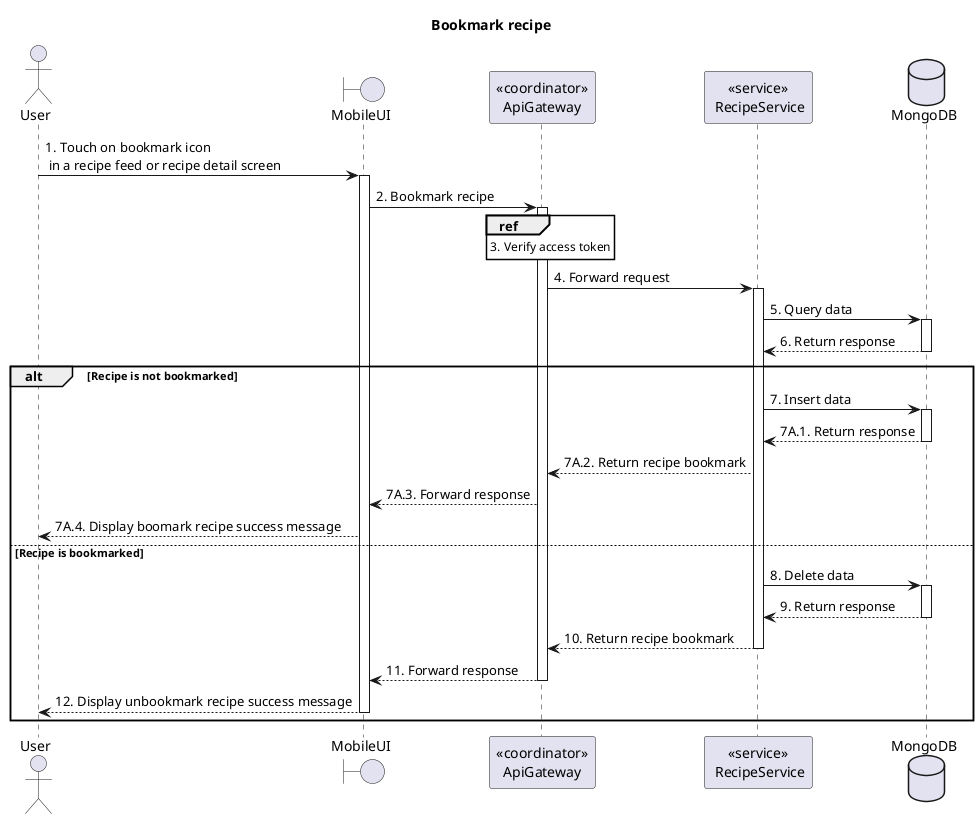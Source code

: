 @startuml Sequence
title "Bookmark recipe"
<style>
  sequenceDiagram {
    reference {
      BackGroundColor white
    }
}
</style>

actor User
boundary MobileUI
participant "<<coordinator>>\nApiGateway" as ApiGateway
participant "<<service>>\n RecipeService" as RecipeService
database MongoDB

User -> MobileUI++: 1. Touch on bookmark icon \n in a recipe feed or recipe detail screen

MobileUI -> ApiGateway++: 2. Bookmark recipe

ref over ApiGateway: 3. Verify access token

ApiGateway -> RecipeService++: 4. Forward request

database MongoDB
RecipeService -> MongoDB++: 5. Query data
RecipeService <-- MongoDB--: 6. Return response
alt Recipe is not bookmarked
  RecipeService -> MongoDB++: 7. Insert data
  RecipeService <-- MongoDB--: 7A.1. Return response
  ApiGateway <-- RecipeService: 7A.2. Return recipe bookmark
  MobileUI <-- ApiGateway: 7A.3. Forward response
  User <-- MobileUI: 7A.4. Display boomark recipe success message
else Recipe is bookmarked
  RecipeService -> MongoDB++: 8. Delete data
  RecipeService <-- MongoDB--: 9. Return response
  ApiGateway <-- RecipeService--: 10. Return recipe bookmark
  MobileUI <-- ApiGateway--: 11. Forward response
  User <-- MobileUI--: 12. Display unbookmark recipe success message
end alt


@enduml
